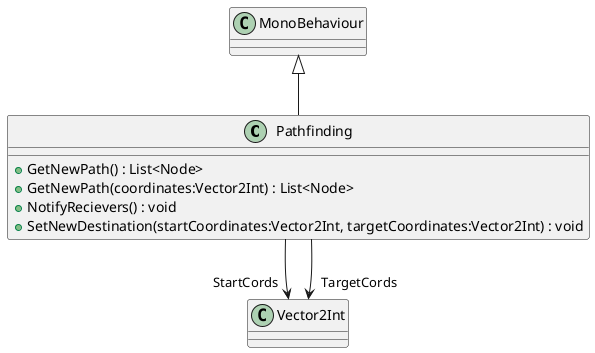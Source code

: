 @startuml
class Pathfinding {
    + GetNewPath() : List<Node>
    + GetNewPath(coordinates:Vector2Int) : List<Node>
    + NotifyRecievers() : void
    + SetNewDestination(startCoordinates:Vector2Int, targetCoordinates:Vector2Int) : void
}
MonoBehaviour <|-- Pathfinding
Pathfinding --> "StartCords" Vector2Int
Pathfinding --> "TargetCords" Vector2Int
@enduml
